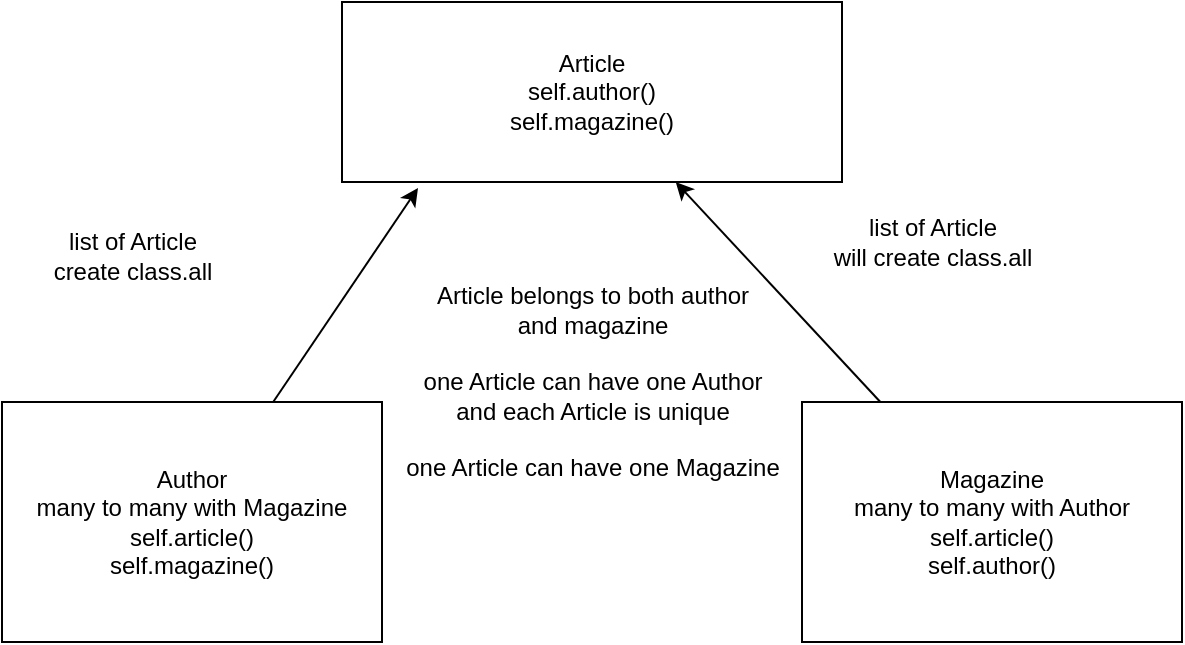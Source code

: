 <mxfile>
    <diagram id="Crw3VI83UsfA19vcPlM7" name="Page-1">
        <mxGraphModel dx="1530" dy="506" grid="1" gridSize="10" guides="1" tooltips="1" connect="1" arrows="1" fold="1" page="1" pageScale="1" pageWidth="850" pageHeight="1100" math="0" shadow="0">
            <root>
                <mxCell id="0"/>
                <mxCell id="1" parent="0"/>
                <mxCell id="7" value="" style="edgeStyle=none;html=1;" edge="1" parent="1" source="2" target="4">
                    <mxGeometry relative="1" as="geometry"/>
                </mxCell>
                <mxCell id="2" value="Magazine&lt;br&gt;many to many with Author&lt;br&gt;self.article()&lt;br&gt;self.author()" style="whiteSpace=wrap;html=1;" vertex="1" parent="1">
                    <mxGeometry x="-420" y="210" width="190" height="120" as="geometry"/>
                </mxCell>
                <mxCell id="6" style="edgeStyle=none;html=1;entryX=0.152;entryY=1.033;entryDx=0;entryDy=0;entryPerimeter=0;" edge="1" parent="1" source="3" target="4">
                    <mxGeometry relative="1" as="geometry"/>
                </mxCell>
                <mxCell id="3" value="Author&lt;br&gt;many to many with Magazine&lt;br&gt;self.article()&lt;br&gt;self.magazine()" style="whiteSpace=wrap;html=1;" vertex="1" parent="1">
                    <mxGeometry x="-820" y="210" width="190" height="120" as="geometry"/>
                </mxCell>
                <mxCell id="4" value="Article&lt;br&gt;self.author()&lt;br&gt;self.magazine()" style="whiteSpace=wrap;html=1;" vertex="1" parent="1">
                    <mxGeometry x="-650" y="10" width="250" height="90" as="geometry"/>
                </mxCell>
                <mxCell id="8" value="Article belongs to both author &lt;br&gt;and magazine&lt;br&gt;&lt;br&gt;one Article can have one Author &lt;br&gt;and each Article is unique&lt;br&gt;&lt;br&gt;one Article can have one Magazine" style="text;html=1;align=center;verticalAlign=middle;resizable=0;points=[];autosize=1;strokeColor=none;fillColor=none;" vertex="1" parent="1">
                    <mxGeometry x="-630" y="145" width="210" height="110" as="geometry"/>
                </mxCell>
                <mxCell id="9" value="list of Article" style="text;html=1;align=center;verticalAlign=middle;resizable=0;points=[];autosize=1;strokeColor=none;fillColor=none;" vertex="1" parent="1">
                    <mxGeometry x="-800" y="115" width="90" height="30" as="geometry"/>
                </mxCell>
                <mxCell id="10" value="list of Article&lt;br&gt;will create class.all" style="text;html=1;align=center;verticalAlign=middle;resizable=0;points=[];autosize=1;strokeColor=none;fillColor=none;" vertex="1" parent="1">
                    <mxGeometry x="-415" y="110" width="120" height="40" as="geometry"/>
                </mxCell>
                <mxCell id="11" value="create class.all" style="text;html=1;align=center;verticalAlign=middle;resizable=0;points=[];autosize=1;strokeColor=none;fillColor=none;" vertex="1" parent="1">
                    <mxGeometry x="-805" y="130" width="100" height="30" as="geometry"/>
                </mxCell>
            </root>
        </mxGraphModel>
    </diagram>
</mxfile>